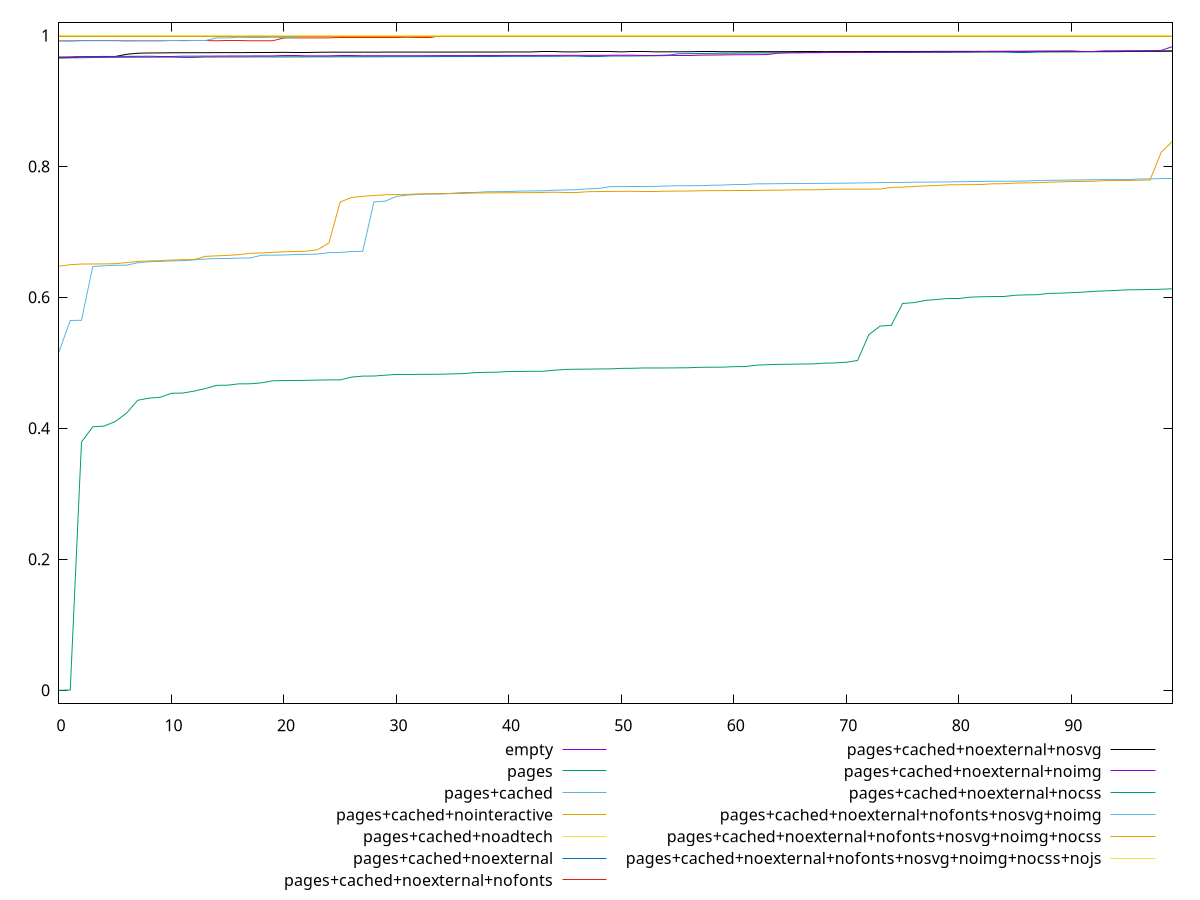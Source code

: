 reset

$empty <<EOF
0 0.99999992943681
1 0.9999999301261492
2 0.9999999340667693
3 0.9999999340766428
4 0.9999999341231522
5 0.9999999341521383
6 0.9999999353784121
7 0.9999999366375946
8 0.9999999367173193
9 0.9999999367737642
10 0.9999999369709681
11 0.9999999379316846
12 0.9999999380491249
13 0.9999999381243259
14 0.9999999381668782
15 0.9999999391512601
16 0.9999999391537786
17 0.9999999391916095
18 0.999999939226589
19 0.999999939237595
20 0.9999999392744365
21 0.9999999392773906
22 0.9999999392863775
23 0.9999999392875716
24 0.9999999392892682
25 0.9999999393071122
26 0.9999999393192986
27 0.9999999393223135
28 0.99999993932828
29 0.9999999393291592
30 0.9999999393302268
31 0.9999999394327667
32 0.9999999402897213
33 0.999999940343195
34 0.9999999403575465
35 0.9999999403877239
36 0.9999999404324085
37 0.9999999404395132
38 0.9999999404434669
39 0.9999999404699624
40 0.9999999405127409
41 0.9999999405176158
42 0.999999940517986
43 0.9999999405253284
44 0.9999999405261305
45 0.9999999405315596
46 0.999999940540381
47 0.999999940545809
48 0.9999999405496329
49 0.9999999405530867
50 0.9999999405548136
51 0.9999999405559237
52 0.9999999405587603
53 0.9999999405755933
54 0.9999999405807102
55 0.99999994058108
56 0.9999999405861348
57 0.9999999405869979
58 0.9999999405949491
59 0.999999940597476
60 0.9999999405977842
61 0.9999999406057957
62 0.9999999406098627
63 0.9999999406112183
64 0.9999999406226168
65 0.9999999406260052
66 0.9999999406294549
67 0.9999999406527362
68 0.9999999406543374
69 0.9999999406694224
70 0.9999999406808724
71 0.9999999413630651
72 0.9999999416613365
73 0.9999999416901981
74 0.9999999417185621
75 0.9999999417523648
76 0.9999999417630834
77 0.9999999417684119
78 0.9999999417805808
79 0.9999999417932922
80 0.9999999418039437
81 0.9999999418306857
82 0.9999999418442946
83 0.9999999418721687
84 0.9999999427209574
85 0.9999999427484567
86 0.9999999427580579
87 0.9999999427823227
88 0.999999942890062
89 0.9999999429192734
90 0.9999999429616094
91 0.9999999436465994
92 0.9999999437628663
93 0.9999999437797685
94 0.9999999440449154
95 0.9999999440903021
96 0.9999999441085761
97 0.999999944155025
98 0.9999999441720555
99 0.9999999442069185
EOF

$pages <<EOF
0 0.00005371378454288589
1 0.0004681125814816056
2 0.37915132843788896
3 0.4023603053857956
4 0.4034647566391871
5 0.4104063039437928
6 0.42324255894480184
7 0.4428726502611443
8 0.44616022151484974
9 0.44746194765000763
10 0.45361333199678205
11 0.4538615122749115
12 0.45683739118201977
13 0.46068961499136596
14 0.4656383532273934
15 0.46595874377089663
16 0.46800123496836366
17 0.4680351287578671
18 0.4694910058684159
19 0.4725957419289294
20 0.4730725783189651
21 0.47315796045883846
22 0.4732767815012162
23 0.47371527771573846
24 0.4739966614145926
25 0.47400515471630994
26 0.4782680719312484
27 0.47974610658303335
28 0.4799179173440811
29 0.4811912926391844
30 0.48229400384473103
31 0.48231585268871563
32 0.48240868300297
33 0.4825424541094782
34 0.48263913748759635
35 0.4831707429315303
36 0.4836476760558238
37 0.4851096266023275
38 0.4855434192866701
39 0.4857879654584375
40 0.48681714991715885
41 0.48682810285131434
42 0.48708445197035427
43 0.4871270268201077
44 0.4887250996511735
45 0.4899342563730952
46 0.49027515723299897
47 0.49043380080798504
48 0.49068682766718963
49 0.4908109059194945
50 0.4916103186329601
51 0.4917481017894388
52 0.49220933148952284
53 0.4922326026005687
54 0.4922458211236924
55 0.4923678838622369
56 0.492569715108725
57 0.49325084078773146
58 0.4933208127691222
59 0.4934257900814804
60 0.4941930826371774
61 0.49436543034442215
62 0.4964644091240044
63 0.4972243426066675
64 0.49773163449737756
65 0.49790540780551307
66 0.4982186539441892
67 0.49833621602971845
68 0.49948065137305836
69 0.4998744281095168
70 0.5009441398176774
71 0.5036795554554365
72 0.5430056395074554
73 0.5561548648574772
74 0.5573935959529159
75 0.5906147521586069
76 0.5920097592675331
77 0.5952753089637874
78 0.5966493576052204
79 0.5988230149294416
80 0.5988253836908515
81 0.6002796402823977
82 0.6009655062605431
83 0.6012492666739575
84 0.6013569011984476
85 0.6031637838029458
86 0.6038437589934474
87 0.6040813891091721
88 0.6060665321667462
89 0.6064483873875243
90 0.6071623194785898
91 0.6079579267760964
92 0.6091487496832565
93 0.6098805730029377
94 0.6106517209996811
95 0.6114966595116564
96 0.6117003303839599
97 0.6120559367740914
98 0.6124033925539619
99 0.6131500724251653
EOF

$pagesCached <<EOF
0 0.5169064002898659
1 0.5646918964136663
2 0.565025508034166
3 0.6471648253010421
4 0.6482096388834515
5 0.6490555634028301
6 0.6491659618184186
7 0.6528518210357565
8 0.6543845388041448
9 0.654890920913918
10 0.6557740344272085
11 0.6559990458214564
12 0.65725035545271
13 0.6585322425107826
14 0.659228113714581
15 0.6594130670990385
16 0.6599293927621004
17 0.6602210215753206
18 0.6643113372779124
19 0.664476053623895
20 0.6646229487106587
21 0.6654379315362254
22 0.6656800524884231
23 0.6660836831254708
24 0.6682606959218027
25 0.6685294898066088
26 0.6699936672792753
27 0.6702736911006539
28 0.7456898291163867
29 0.7468986530662021
30 0.7542189218773326
31 0.7561305184028013
32 0.7573629006079365
33 0.7576144532047728
34 0.7577373295296547
35 0.7590235304299021
36 0.7600534179245945
37 0.760182689031228
38 0.7612131846698926
39 0.7614201027594234
40 0.7615294937234061
41 0.7623226602904124
42 0.7625415344919109
43 0.7626517304586571
44 0.7636142882021977
45 0.7639943535376216
46 0.7644107009228098
47 0.7656691708911141
48 0.7662175483855358
49 0.7690947286264251
50 0.7691814281851191
51 0.7692451083211395
52 0.7693427567701594
53 0.7694954396248095
54 0.769999026634016
55 0.7705217134063325
56 0.7705464440906704
57 0.7705717988198707
58 0.771175138239634
59 0.771478683509812
60 0.772274759974867
61 0.7722951633926574
62 0.773376193195724
63 0.7734165824289201
64 0.7736764854044839
65 0.7737393416608691
66 0.7738167987788732
67 0.77396647420363
68 0.7740962672697601
69 0.774253327369266
70 0.7743672392504716
71 0.7746379116991807
72 0.7748871006018823
73 0.7752758680165937
74 0.7754758218005057
75 0.7754982095614984
76 0.7758117256696911
77 0.7758646250727222
78 0.7761428607847518
79 0.7762405903926033
80 0.7766492883141467
81 0.7768256223231347
82 0.7770400666595
83 0.7773413557534065
84 0.7773471435281916
85 0.7774384786459936
86 0.7776570400200404
87 0.7785223888574963
88 0.7786706684925622
89 0.7788498268712115
90 0.7791240128980531
91 0.7793015183287327
92 0.7796813693636268
93 0.7797736632601107
94 0.7798166482742718
95 0.7798710066390533
96 0.7807703915461516
97 0.7808750959168196
98 0.781320071001847
99 0.7815227336199034
EOF

$pagesCachedNointeractive <<EOF
0 0.6475964215263799
1 0.6498789170179824
2 0.6509139283647154
3 0.6510014310825538
4 0.6511115820101048
5 0.6514667934776481
6 0.6530104266247151
7 0.6549991872907446
8 0.6556404551172301
9 0.6561044686124993
10 0.6569810632610922
11 0.657593984158922
12 0.6577770323322444
13 0.662594069343378
14 0.6633738167101371
15 0.6640824295094709
16 0.6652304898905426
17 0.6674060417053425
18 0.6676958211555402
19 0.6687259387263844
20 0.669634624769779
21 0.6700510045941508
22 0.6704354083772681
23 0.6727527480303821
24 0.6832053551055574
25 0.7457907602752036
26 0.7524293564013879
27 0.7543068001882324
28 0.7555611332019849
29 0.7566198789952188
30 0.757000047675466
31 0.7572609076887653
32 0.7580060309734221
33 0.7584627639654494
34 0.7584989376547642
35 0.7585135651690962
36 0.758666853665865
37 0.759402541214975
38 0.759489846769125
39 0.7596303037168727
40 0.7597572817294431
41 0.7598571160188997
42 0.7598831813058526
43 0.7602307930093144
44 0.7605635899070979
45 0.7608728286833062
46 0.7608743892073027
47 0.7613364783685568
48 0.7615548209419283
49 0.7617378570800635
50 0.7618769915563401
51 0.7619227072599715
52 0.7620482177669761
53 0.7620522110683144
54 0.7621188340071858
55 0.7622496430279843
56 0.7623332316276621
57 0.7627670778130355
58 0.7629365068634338
59 0.7630241891085191
60 0.7631132253380886
61 0.763343772460852
62 0.7633451233455233
63 0.7636019931768661
64 0.763652694071312
65 0.764057092693041
66 0.764260815474548
67 0.7643194674569902
68 0.764571259250826
69 0.765167029974842
70 0.7651921004031508
71 0.7652263025812616
72 0.765234110593048
73 0.7653281527301106
74 0.76799631229361
75 0.7683033541797663
76 0.7692859094964107
77 0.7702227094110774
78 0.7707174974362715
79 0.7717970877448036
80 0.7720374043844672
81 0.7720645707899441
82 0.7722933107904792
83 0.7734044233962304
84 0.7735538484870277
85 0.7744461712179532
86 0.7748792854949134
87 0.7751737948068087
88 0.7758346787151104
89 0.7762488483872093
90 0.7769314607228103
91 0.7770159032219047
92 0.7772798399909108
93 0.7782621065113781
94 0.7784139581803851
95 0.778543017084862
96 0.7787867806632658
97 0.779276974473091
98 0.821704009727414
99 0.8383589612217753
EOF

$pagesCachedNoadtech <<EOF
0 0.9663334272595616
1 0.9666106645324447
2 0.9666252396719239
3 0.9666972829710849
4 0.9667607367680069
5 0.9667650070991981
6 0.9669415273289936
7 0.9669497491500106
8 0.9669864707994658
9 0.967056293214396
10 0.9671348864273075
11 0.9671436456686892
12 0.9671593125442559
13 0.9671753962396223
14 0.9671831495065493
15 0.9671884832389352
16 0.967266776749719
17 0.9672804474016468
18 0.9672853795751459
19 0.9673089832119554
20 0.9674150902391065
21 0.9674203203291842
22 0.967581269291891
23 0.9676253867583522
24 0.9676456142767361
25 0.9676475818200783
26 0.9677048022276225
27 0.9677223844376024
28 0.9677329039177456
29 0.96774517911973
30 0.9678114644994613
31 0.9680304669999782
32 0.9680343847248652
33 0.9681412048459708
34 0.9682096259314785
35 0.9682579698073822
36 0.9682594386244063
37 0.9682703186599212
38 0.9682994925162798
39 0.9683508996015282
40 0.9684229027756017
41 0.9684773292293576
42 0.9685281468181534
43 0.968533293945715
44 0.9687426149451012
45 0.9687819585442787
46 0.9688045357662375
47 0.9688232909444686
48 0.9688253366584312
49 0.968834846873046
50 0.9689430900924171
51 0.9689858565090792
52 0.9690153925553433
53 0.9690443474721488
54 0.9690737698944103
55 0.9692512892068725
56 0.9693999051809339
57 0.9694743639794758
58 0.9696116008674703
59 0.9698681891966505
60 0.9725506159704066
61 0.9728052752751937
62 0.9728126673874575
63 0.9728703701546968
64 0.972983314494466
65 0.9732094058042653
66 0.9732930239901767
67 0.9735940969155346
68 0.9736110270775195
69 0.9736153271325364
70 0.9736168780096743
71 0.9737143692611459
72 0.973884410765579
73 0.9739642096827085
74 0.973990130129019
75 0.9740896552505001
76 0.9740973663335586
77 0.9741649134521213
78 0.9741712292857773
79 0.9742640855815343
80 0.9743258975920466
81 0.9743391936814794
82 0.9743643254819361
83 0.9744550595773029
84 0.9746031361556079
85 0.97471481949825
86 0.9747988783146838
87 0.9748367887821128
88 0.9750128763136725
89 0.9750854968538237
90 0.9751128794939397
91 0.9752178454152429
92 0.9752267016762356
93 0.9753856960166245
94 0.9754129524382741
95 0.97541577026496
96 0.9757107324351948
97 0.9758530221889978
98 0.975994619416812
99 0.9759978166272134
EOF

$pagesCachedNoexternal <<EOF
0 0.965157947131433
1 0.9656645622333099
2 0.9658440450974677
3 0.9661661326880311
4 0.9663862231269669
5 0.9664383702926316
6 0.9666275340881885
7 0.9667107766328435
8 0.9667764067041189
9 0.9668022676985677
10 0.9668715650164605
11 0.9669342443224624
12 0.9669352916140477
13 0.966980127396271
14 0.9670220554866222
15 0.9670598335756404
16 0.9670812723224425
17 0.9671000957451161
18 0.9671546020763011
19 0.9671625913484503
20 0.9671752117231303
21 0.967185004255411
22 0.9671920141130046
23 0.9672354202836975
24 0.967255800182949
25 0.9673347605390319
26 0.9673443505750456
27 0.9673545137931296
28 0.9673563364706119
29 0.9674287446014784
30 0.9674684408080938
31 0.9674812645495274
32 0.9675530447696934
33 0.9675607347305433
34 0.9676397356918328
35 0.9676855876052644
36 0.9677220548268909
37 0.9677814163574585
38 0.9677836502771691
39 0.9679042229315971
40 0.9680262737951223
41 0.9680826521157178
42 0.9680984210716503
43 0.968157268389819
44 0.9681605791086263
45 0.9683341820653977
46 0.9683931430455393
47 0.9684283921002654
48 0.9684324091598995
49 0.9685421248824418
50 0.9685497587926135
51 0.96861739151976
52 0.9688097950259871
53 0.9689304289256071
54 0.9691232171515993
55 0.9719125159974257
56 0.9721520512143156
57 0.9723556865750183
58 0.9725696308743976
59 0.9728344949541872
60 0.9729718809123449
61 0.9731657523417476
62 0.9733372928207485
63 0.973354567887285
64 0.9733582818366064
65 0.9735275318999472
66 0.9736197733657205
67 0.9736466045620273
68 0.973743763688349
69 0.9739501048565266
70 0.9739826759120046
71 0.9740123276320662
72 0.9740706170930566
73 0.9740961781180302
74 0.9741134690007238
75 0.9741667819595191
76 0.9741722906026129
77 0.9741913563712276
78 0.9742011621540698
79 0.974219605851933
80 0.9743951886599991
81 0.9744408336923752
82 0.9744545340772496
83 0.9744862323700676
84 0.9745395074626773
85 0.9745655124506721
86 0.9745695920269728
87 0.9745812542131533
88 0.9746722630046387
89 0.9747292330877149
90 0.9748106144305292
91 0.9748214433036723
92 0.9749494229984847
93 0.9749920107427816
94 0.9750748310382118
95 0.9753940636639604
96 0.9754646865816052
97 0.9754882074643956
98 0.9755775546881031
99 0.9756399224235794
EOF

$pagesCachedNoexternalNofonts <<EOF
0 0.9915522674279096
1 0.9915609889529211
2 0.9915861852353381
3 0.9915867846047088
4 0.9916139176021141
5 0.9916163834209715
6 0.9916424970180264
7 0.9916788630856286
8 0.9916806429217253
9 0.9917128118411545
10 0.9917274102435375
11 0.9917307809430171
12 0.9917413758708309
13 0.9917461412008112
14 0.9917714611878345
15 0.9917837089653365
16 0.9917857853453749
17 0.9917873997644049
18 0.9918032366095264
19 0.9918250650406856
20 0.9961074063518083
21 0.9961491115283511
22 0.9961947420206307
23 0.9962102182452244
24 0.9962244501156972
25 0.9971671767309502
26 0.9971675289097097
27 0.9971676519934134
28 0.9971701378635615
29 0.9971725879202231
30 0.9971744937876447
31 0.9971803576824976
32 0.9971846040012564
33 0.9971869605734297
34 0.9993084299138353
35 0.9993109204544663
36 0.9993134345464716
37 0.9993148318278036
38 0.9993150002464477
39 0.9993150496429561
40 0.9993150694755994
41 0.9993155961818636
42 0.9993156227330261
43 0.99931581006354
44 0.9993159427778486
45 0.9993160141733484
46 0.9993161064927047
47 0.9993162679341308
48 0.9993163445333799
49 0.9993170298838066
50 0.9993172038414961
51 0.9993172154125289
52 0.9993172937928061
53 0.9993173191715408
54 0.9993177008809642
55 0.9993179429520086
56 0.9993184980752168
57 0.9993184991932995
58 0.9993185618035848
59 0.9993185986967725
60 0.9993187019146603
61 0.9993187950608391
62 0.9993188531788826
63 0.9993188684528369
64 0.9993189470534803
65 0.9993189876547561
66 0.9993192907992761
67 0.9993193708501007
68 0.9993196213790223
69 0.999319670508267
70 0.9993197140522656
71 0.9993197497790064
72 0.999319941784472
73 0.9993200310745374
74 0.9993202129739664
75 0.999320248679703
76 0.9993203137644175
77 0.9993204506119782
78 0.9993205814889777
79 0.9993207684741703
80 0.9993208967006006
81 0.9993209119378139
82 0.9993210379130522
83 0.9993212088229477
84 0.999321576905134
85 0.9993216151527294
86 0.9993216370607676
87 0.9993217959698956
88 0.9993218145320992
89 0.9993218549962917
90 0.9993222843914119
91 0.999322957549615
92 0.9993232173972113
93 0.9993233400649331
94 0.9993235031001705
95 0.9993235775671518
96 0.9993244314297154
97 0.9993244739891282
98 0.9993253206593964
99 0.9993257996549971
EOF

$pagesCachedNoexternalNosvg <<EOF
0 0.9667126651959529
1 0.9668439813047669
2 0.9674602917034023
3 0.9675333384942675
4 0.9676678368519387
5 0.9677911667638426
6 0.9711574029469463
7 0.9727908454139285
8 0.9731147009550367
9 0.973270285717993
10 0.9734720494870519
11 0.9734945366692684
12 0.973539859824046
13 0.973597850319752
14 0.9736465432776682
15 0.9736867758312255
16 0.9737165866659322
17 0.9737351131354381
18 0.9738787099660482
19 0.9739445642000655
20 0.9741033312208984
21 0.9742026638522883
22 0.9742039819050088
23 0.974204932509483
24 0.9743344375418995
25 0.9743668410008619
26 0.974378273606141
27 0.9744089755757249
28 0.9744295879342568
29 0.9744474629773526
30 0.9744558444844325
31 0.9744704822877441
32 0.9744957345970369
33 0.9745054371713615
34 0.9745303648931154
35 0.9745384768436688
36 0.9745498349613674
37 0.9745650952874543
38 0.9745968049113156
39 0.9746142590387443
40 0.9746750367357484
41 0.9746788591796063
42 0.9746948264980004
43 0.9747363582475261
44 0.9747379765148546
45 0.9747419601773031
46 0.974795693652304
47 0.974808748867628
48 0.9748098371828706
49 0.9748112914938515
50 0.9748175344245449
51 0.9749081217909588
52 0.9749140535182812
53 0.9749224458229304
54 0.9749387754892334
55 0.9749572051067272
56 0.9750161490793621
57 0.9750373572818511
58 0.9750408313968016
59 0.9750857971918114
60 0.9751064939242795
61 0.9751202369865308
62 0.9751641663883479
63 0.975168594767879
64 0.9751886273332645
65 0.9751917107593441
66 0.9752297280260676
67 0.9752343081554637
68 0.9752454995787603
69 0.9752605429065271
70 0.9752724647399169
71 0.9753373407236707
72 0.9753700598030451
73 0.9754127603948495
74 0.9754394395594852
75 0.9754718092852277
76 0.9755213484548326
77 0.9755551236338843
78 0.9755693438488962
79 0.975580337816599
80 0.9755890721322518
81 0.9755982597179931
82 0.975621419085211
83 0.9756802020727837
84 0.9756957924990144
85 0.9757145527561175
86 0.9757348712688
87 0.9757925656958926
88 0.9758357754282232
89 0.9758567821767505
90 0.9758802695018904
91 0.9758863973094918
92 0.97588717874368
93 0.9758921214503138
94 0.9759007248796414
95 0.97598454691462
96 0.9760033540712145
97 0.9760981541802327
98 0.9761705570912355
99 0.9764535418014721
EOF

$pagesCachedNoexternalNoimg <<EOF
0 0.9664787269267197
1 0.9665463251687385
2 0.967640906545527
3 0.9677327131904299
4 0.9678636641539644
5 0.9678828713273007
6 0.9680065995955921
7 0.9680330456452497
8 0.9681983202111308
9 0.9682217404665974
10 0.9682242230854523
11 0.9682568435565291
12 0.9683274567286471
13 0.9683354984105501
14 0.9684533348852918
15 0.9685394949271809
16 0.9685786576499338
17 0.9686322994701166
18 0.9686847687850673
19 0.9687093482282876
20 0.9687777430073965
21 0.9687801577917143
22 0.9688046904828187
23 0.9688110425409507
24 0.9688202858470902
25 0.9688985879095622
26 0.9689035404210773
27 0.968930582666105
28 0.9689595857833166
29 0.9689916750883001
30 0.9690017997027571
31 0.96900643439535
32 0.9690258083742207
33 0.9690400625004875
34 0.9691660906177373
35 0.9691862994362621
36 0.9692339351090755
37 0.9692485116176949
38 0.9692953668738549
39 0.9693430300595371
40 0.9693712052011316
41 0.9693873759883973
42 0.9694092495190876
43 0.9694943670611884
44 0.9695102380166214
45 0.96959132075758
46 0.9696084074246614
47 0.969617589049539
48 0.9696525632377415
49 0.969661650906477
50 0.9697629661538483
51 0.9697858780543183
52 0.9697919981076631
53 0.9697985117759897
54 0.9698825861638569
55 0.9698911843474847
56 0.9698912383569029
57 0.9699058737595438
58 0.9701075814310393
59 0.9702668173742903
60 0.9703778916754542
61 0.9704776882007132
62 0.970568823762361
63 0.9707737153850603
64 0.9730550264162277
65 0.9736814828431264
66 0.9737237374182172
67 0.9737701819182278
68 0.9738593543971633
69 0.9739823581383086
70 0.9740336144957572
71 0.9740519810844266
72 0.9741037397911411
73 0.9742306888763126
74 0.9744644678225931
75 0.9744744093745448
76 0.974612961970489
77 0.9746725782466943
78 0.9747542443834398
79 0.9748452467670017
80 0.9748465573479217
81 0.9750433017118316
82 0.975355513100965
83 0.9754084070204628
84 0.9755271160185697
85 0.9755329445930472
86 0.9755828392071706
87 0.9756473696007697
88 0.9758314149731623
89 0.975865782697255
90 0.975963536502445
91 0.9760846858082897
92 0.9760849156102821
93 0.9761156264455089
94 0.9761789395337954
95 0.9764006175303669
96 0.9765500337381098
97 0.9766895180947857
98 0.9771031209579796
99 0.9829424472323747
EOF

$pagesCachedNoexternalNocss <<EOF
0 0.9984704063097833
1 0.9984735710147672
2 0.9984761686212218
3 0.998477923095617
4 0.9984884756206518
5 0.9984897533580139
6 0.9984905291143644
7 0.9984907153054419
8 0.9984909518681575
9 0.9984918747449272
10 0.9984919929587488
11 0.9984925713324003
12 0.9984930271949504
13 0.9984944500217365
14 0.9984954619917563
15 0.9984962291692594
16 0.998496545305195
17 0.9984966960271804
18 0.9984970818494416
19 0.9984971571908483
20 0.9984972694998608
21 0.9984973266981978
22 0.998497385289848
23 0.9984976426534027
24 0.9984992216490236
25 0.9984993122362447
26 0.9984994007288557
27 0.9984996438882896
28 0.9984998034231255
29 0.9985001537957929
30 0.9985004497863577
31 0.9985005897565462
32 0.9985013277385117
33 0.9985013980408126
34 0.9985014655564323
35 0.9985015852689925
36 0.9985016813120258
37 0.9985020348201966
38 0.9985020598694776
39 0.9985021489309305
40 0.9985027068621892
41 0.9985027534650377
42 0.9985031568451922
43 0.9985033160873621
44 0.9985036206271245
45 0.9985038611653115
46 0.9985044137322372
47 0.9985044352756332
48 0.9985046013601053
49 0.9985046666780728
50 0.9985046903031701
51 0.9985047007259142
52 0.9985047271299448
53 0.998505089106269
54 0.9985051752479099
55 0.9985052210959076
56 0.9985055975635544
57 0.9985057288235506
58 0.9985057649358277
59 0.9985059246550076
60 0.998506355135746
61 0.9985065543737666
62 0.9985067820488678
63 0.998506877830875
64 0.9985072088663953
65 0.9985078770081799
66 0.9985080094985911
67 0.9985096832167153
68 0.9985097601418531
69 0.998509979118906
70 0.9985100116861241
71 0.9985103234716856
72 0.9985109545077524
73 0.9985114676328957
74 0.9985122996951059
75 0.9985134440501751
76 0.9985139136310368
77 0.9985140602215746
78 0.9985140664445071
79 0.9985144556829189
80 0.9985155096130613
81 0.998515859871844
82 0.9985175197836224
83 0.998517652982982
84 0.9985179103831487
85 0.9985182015550509
86 0.998518927219717
87 0.9985198842294942
88 0.9985201606240677
89 0.9985215874445386
90 0.9985216184354264
91 0.9985224068100922
92 0.9985224990524879
93 0.9985246351967787
94 0.9985257439353907
95 0.998527165848307
96 0.9985276677258852
97 0.9985291108205125
98 0.9985310825586552
99 0.9985330357963618
EOF

$pagesCachedNoexternalNofontsNosvgNoimg <<EOF
0 0.9916665889753722
1 0.9916806365565654
2 0.991740642663664
3 0.9917835487428077
4 0.9917864740241222
5 0.991794140000344
6 0.9918013989785298
7 0.9918113229179142
8 0.9918160526699168
9 0.9918190789734574
10 0.9918194311090227
11 0.9918736077940237
12 0.9918827392249014
13 0.9918836996001399
14 0.9962100589615374
15 0.9962194012024177
16 0.9971874162903336
17 0.9971937960533462
18 0.9971981862356999
19 0.9972023171524458
20 0.9972076599673028
21 0.997208836681494
22 0.9993193012249271
23 0.9993204446625434
24 0.9993209019035822
25 0.9993223329954436
26 0.9993224016299656
27 0.9993231403038425
28 0.9993232752126182
29 0.9993235786785495
30 0.9993236298012617
31 0.9993236909221777
32 0.9993239035143859
33 0.999323921289704
34 0.9993239920169456
35 0.9993240190472563
36 0.9993240775482497
37 0.9993242071246038
38 0.9993242297058732
39 0.9993242471041437
40 0.9993242485848309
41 0.9993243585185958
42 0.9993243777647833
43 0.9993244070033425
44 0.9993244980434977
45 0.9993247204213724
46 0.9993251291326937
47 0.9993252674208258
48 0.9993253535621067
49 0.9993255272966584
50 0.9993258425147629
51 0.9993258920224626
52 0.999325992137335
53 0.9993261313917032
54 0.9993261350851389
55 0.999326151705399
56 0.9993262743158273
57 0.9993262938875231
58 0.9993264434297711
59 0.999326692976807
60 0.9993267269330981
61 0.9993267889366958
62 0.9993269372838633
63 0.9993269586850223
64 0.9993270394879274
65 0.99932708486697
66 0.9993271040508679
67 0.999327146844137
68 0.9993271601243632
69 0.9993272309486863
70 0.9993274238408749
71 0.9993276631425652
72 0.9993278316083383
73 0.9993280958507633
74 0.9993281131691845
75 0.9993281945978139
76 0.9993282708608916
77 0.9993284008973742
78 0.9993284281545873
79 0.9993284675654759
80 0.999328495925435
81 0.9993285419622849
82 0.9993288505279785
83 0.9993291873165058
84 0.9993292907183475
85 0.9993294323691587
86 0.9993295011623254
87 0.999329574731642
88 0.9993297490650735
89 0.9993298042263086
90 0.9993299296126389
91 0.9993301630531839
92 0.9993305746318875
93 0.9993308615145089
94 0.9993312756856728
95 0.9993313806644801
96 0.9993321195466912
97 0.9993322335858055
98 0.9993326697970812
99 0.9993347129089063
EOF

$pagesCachedNoexternalNofontsNosvgNoimgNocss <<EOF
0 0.9984850227647251
1 0.998492614685939
2 0.9984981105620709
3 0.9985102223201944
4 0.9985127121298929
5 0.9985128698832669
6 0.9985149823756971
7 0.9985150058730144
8 0.9985163385231837
9 0.9985174203956078
10 0.9985178896820177
11 0.9985184478431994
12 0.998518757555021
13 0.9985192444380433
14 0.9985202157602902
15 0.9985211480078406
16 0.9985218215853056
17 0.9985219434647323
18 0.9985225417302784
19 0.9985229760251032
20 0.998523408843826
21 0.9985236599569673
22 0.9985238002905541
23 0.9985246461980137
24 0.9985248435217495
25 0.9985252229852137
26 0.9985259315245982
27 0.9985268300441452
28 0.9985273045474441
29 0.9985274157740083
30 0.9985275757364731
31 0.998528230548057
32 0.9985282943696794
33 0.998528382206645
34 0.9985289496167624
35 0.9985295127406187
36 0.9985296128643142
37 0.9985302292616571
38 0.9985310476119493
39 0.9985315642086162
40 0.9985321813343184
41 0.9985324079964684
42 0.9985325011185837
43 0.9985328886211706
44 0.998533378019497
45 0.9985336339614886
46 0.9985339329723486
47 0.9985339972842278
48 0.9985344754489474
49 0.9985347059367533
50 0.9985347695381774
51 0.9985348338212888
52 0.9985349117786917
53 0.9985352953638058
54 0.998535375352918
55 0.9985355783868245
56 0.9985358880223132
57 0.9985360007906999
58 0.998536131320148
59 0.9985364593119974
60 0.9985366601785549
61 0.9985367906619145
62 0.9985369163545359
63 0.9985372872350466
64 0.9985374962070621
65 0.9985376498480243
66 0.9985379079363563
67 0.9985379345624854
68 0.9985382745242559
69 0.9985388082347497
70 0.9985392469640857
71 0.9985396726306692
72 0.9985398533731158
73 0.9985399774955053
74 0.9985400340980245
75 0.9985403954952334
76 0.9985405059460447
77 0.9985406934247036
78 0.9985411514749349
79 0.9985415126552784
80 0.9985428014291707
81 0.9985428599885808
82 0.998542969612284
83 0.9985435680028367
84 0.9985441029192512
85 0.9985441138065352
86 0.9985445050259332
87 0.9985446975436463
88 0.9985460085818143
89 0.9985465720162521
90 0.9985466909340841
91 0.9985469362204829
92 0.9985469375793199
93 0.9985479659331062
94 0.9985496050916655
95 0.9985504061558639
96 0.9985512461881152
97 0.9985524191532522
98 0.9985525614033798
99 0.9985553351195731
EOF

$pagesCachedNoexternalNofontsNosvgNoimgNocssNojs <<EOF
0 0.999325687322488
1 0.9993260109768084
2 0.9993261801437483
3 0.9993266461001055
4 0.9993266490530457
5 0.9993276730966262
6 0.9993278927932145
7 0.9993279384946662
8 0.9993279547107113
9 0.9993279952494517
10 0.9993280954822823
11 0.9993281478049533
12 0.9993281706490384
13 0.9993282848601228
14 0.9993285110258008
15 0.9993285898379243
16 0.9993286443391663
17 0.9993287201930983
18 0.9993287702676561
19 0.9993288711440667
20 0.9993289432963767
21 0.9993289889405441
22 0.9993290102893808
23 0.9993290250123992
24 0.9993290831657891
25 0.9993291126090023
26 0.999329240674924
27 0.9993293113235928
28 0.9993293547401267
29 0.9993294871834235
30 0.9993295519258462
31 0.9993295570755963
32 0.999329596065533
33 0.9993296402028895
34 0.9993296475588891
35 0.9993297652460797
36 0.999329951305139
37 0.99932996748223
38 0.99932996748223
39 0.9993302321537769
40 0.9993302461202236
41 0.9993304460353327
42 0.9993305342179618
43 0.9993305724275421
44 0.9993305952054983
45 0.9993306121048706
46 0.9993306400248232
47 0.9993306583927037
48 0.9993308214817538
49 0.9993308354383452
50 0.9993310286029766
51 0.9993311093810043
52 0.9993311644524476
53 0.9993312576984671
54 0.9993312995456531
55 0.9993313281767284
56 0.9993313465294649
57 0.9993314346169766
58 0.9993314390211079
59 0.9993314551693904
60 0.999331554988193
61 0.9993316239736154
62 0.9993316459890378
63 0.9993316474567119
64 0.9993317318436286
65 0.9993318220914825
66 0.9993318338303223
67 0.9993318991246005
68 0.9993319710157516
69 0.9993320473016165
70 0.9993323362443185
71 0.9993323487091332
72 0.999332687387362
73 0.9993327650733214
74 0.9993328046463987
75 0.9993328574075742
76 0.9993330361844524
77 0.9993331218958015
78 0.9993331570568764
79 0.9993338314221119
80 0.9993339068057063
81 0.9993341848607624
82 0.9993346705019374
83 0.9993347414227183
84 0.9993348116063876
85 0.9993349439156942
86 0.999334997272038
87 0.9993350667032346
88 0.9993351280901861
89 0.9993351288209558
90 0.9993351894725924
91 0.9993359271671491
92 0.9993367604822745
93 0.999336923836194
94 0.9993369785233748
95 0.9993371753672724
96 0.999337576929197
97 0.9993378319034698
98 0.9993378858022334
99 0.9993384100389685
EOF

set key outside below
set xrange [0:99]
set yrange [-0.019945210823904626:1.019998868815366]
set terminal svg size 640, 610 enhanced background rgb 'white'
set output "report_00007_2020-12-11T15:55:29.892Z/speed-index/comparison/sorted/all_score.svg"

plot $empty title "empty" with line, \
     $pages title "pages" with line, \
     $pagesCached title "pages+cached" with line, \
     $pagesCachedNointeractive title "pages+cached+nointeractive" with line, \
     $pagesCachedNoadtech title "pages+cached+noadtech" with line, \
     $pagesCachedNoexternal title "pages+cached+noexternal" with line, \
     $pagesCachedNoexternalNofonts title "pages+cached+noexternal+nofonts" with line, \
     $pagesCachedNoexternalNosvg title "pages+cached+noexternal+nosvg" with line, \
     $pagesCachedNoexternalNoimg title "pages+cached+noexternal+noimg" with line, \
     $pagesCachedNoexternalNocss title "pages+cached+noexternal+nocss" with line, \
     $pagesCachedNoexternalNofontsNosvgNoimg title "pages+cached+noexternal+nofonts+nosvg+noimg" with line, \
     $pagesCachedNoexternalNofontsNosvgNoimgNocss title "pages+cached+noexternal+nofonts+nosvg+noimg+nocss" with line, \
     $pagesCachedNoexternalNofontsNosvgNoimgNocssNojs title "pages+cached+noexternal+nofonts+nosvg+noimg+nocss+nojs" with line

reset
